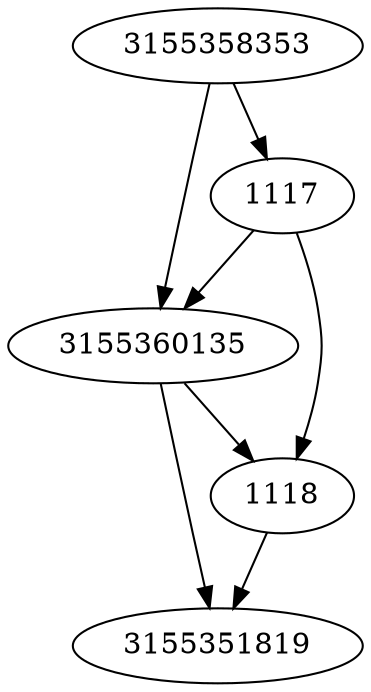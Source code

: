 strict digraph  {
3155360135;
3155351819;
3155358353;
1117;
1118;
3155360135 -> 1118;
3155360135 -> 3155351819;
3155358353 -> 3155360135;
3155358353 -> 1117;
1117 -> 1118;
1117 -> 3155360135;
1118 -> 3155351819;
}
